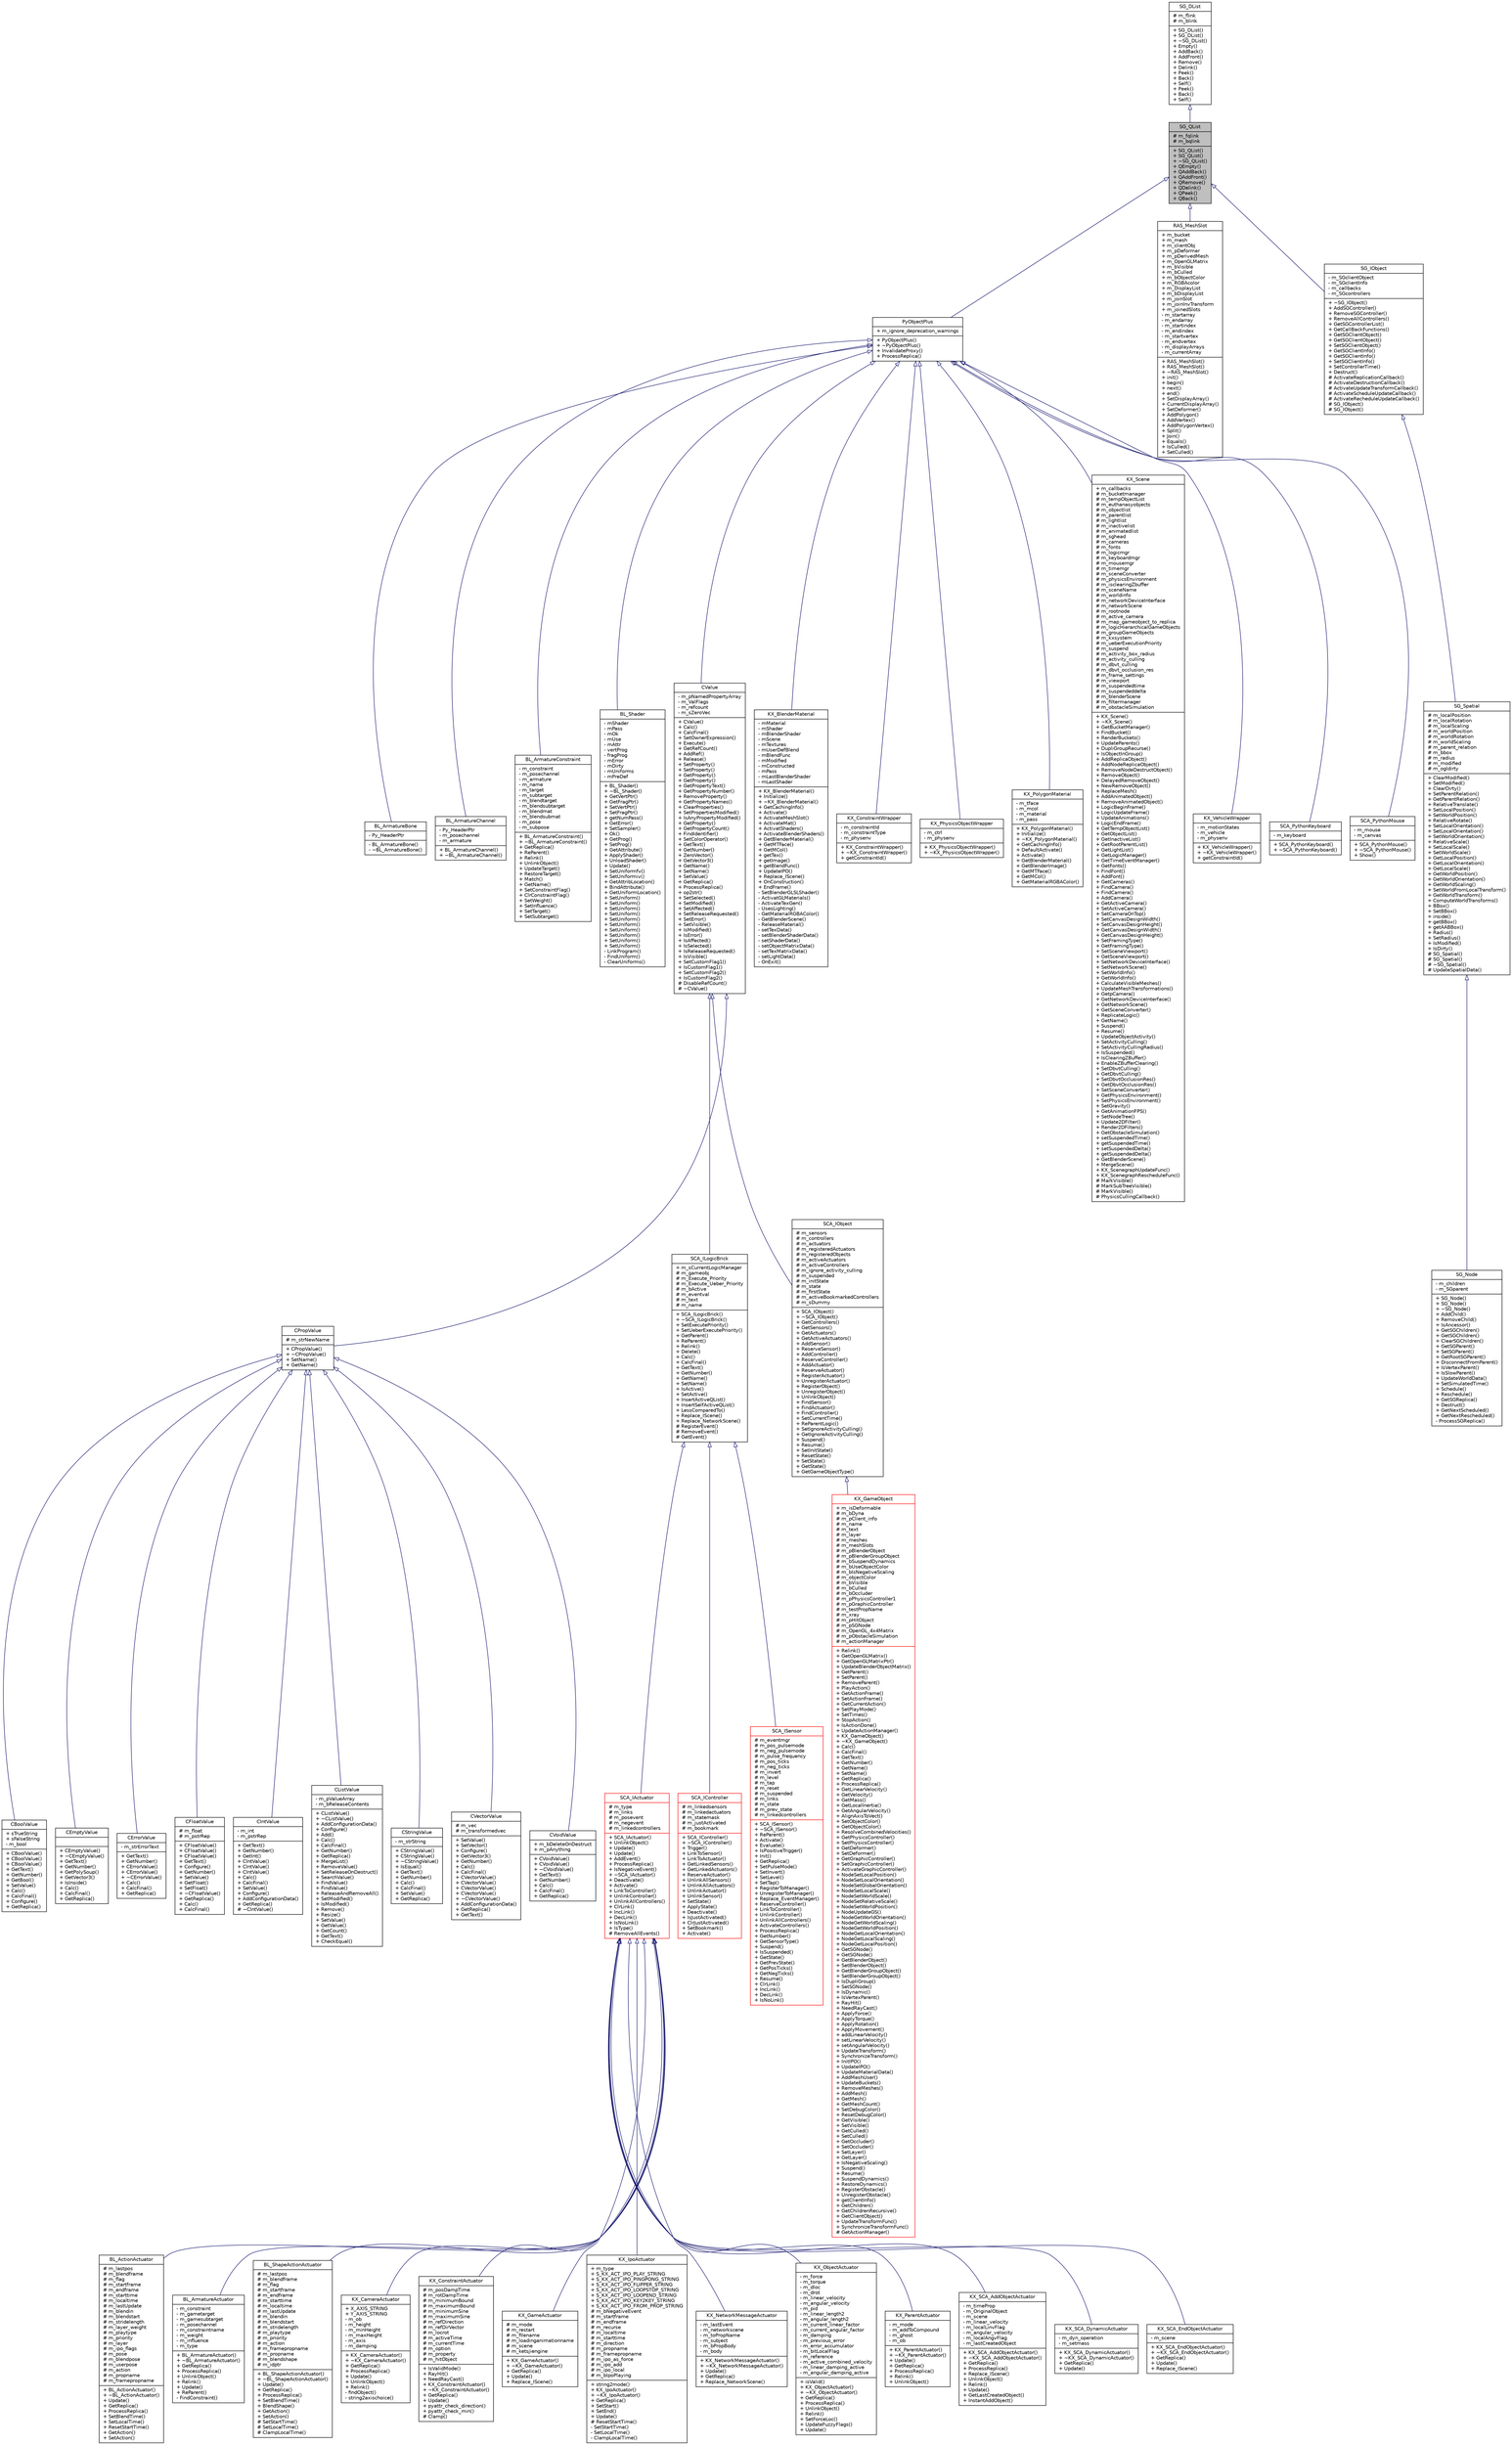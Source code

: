 digraph G
{
  edge [fontname="Helvetica",fontsize="10",labelfontname="Helvetica",labelfontsize="10"];
  node [fontname="Helvetica",fontsize="10",shape=record];
  Node1 [label="{SG_QList\n|# m_fqlink\l# m_bqlink\l|+ SG_QList()\l+ SG_QList()\l+ ~SG_QList()\l+ QEmpty()\l+ QAddBack()\l+ QAddFront()\l+ QRemove()\l+ QDelink()\l+ QPeek()\l+ QBack()\l}",height=0.2,width=0.4,color="black", fillcolor="grey75", style="filled" fontcolor="black"];
  Node2 -> Node1 [dir=back,color="midnightblue",fontsize="10",style="solid",arrowtail="empty",fontname="Helvetica"];
  Node2 [label="{SG_DList\n|# m_flink\l# m_blink\l|+ SG_DList()\l+ SG_DList()\l+ ~SG_DList()\l+ Empty()\l+ AddBack()\l+ AddFront()\l+ Remove()\l+ Delink()\l+ Peek()\l+ Back()\l+ Self()\l+ Peek()\l+ Back()\l+ Self()\l}",height=0.2,width=0.4,color="black", fillcolor="white", style="filled",URL="$db/d57/classSG__DList.html"];
  Node1 -> Node3 [dir=back,color="midnightblue",fontsize="10",style="solid",arrowtail="empty",fontname="Helvetica"];
  Node3 [label="{PyObjectPlus\n|+ m_ignore_deprecation_warnings\l|+ PyObjectPlus()\l+ ~PyObjectPlus()\l+ InvalidateProxy()\l+ ProcessReplica()\l}",height=0.2,width=0.4,color="black", fillcolor="white", style="filled",URL="$d0/dbc/classPyObjectPlus.html"];
  Node3 -> Node4 [dir=back,color="midnightblue",fontsize="10",style="solid",arrowtail="empty",fontname="Helvetica"];
  Node4 [label="{BL_ArmatureBone\n|- Py_HeaderPtr\l|- BL_ArmatureBone()\l- ~BL_ArmatureBone()\l}",height=0.2,width=0.4,color="black", fillcolor="white", style="filled",URL="$de/dd9/classBL__ArmatureBone.html"];
  Node3 -> Node5 [dir=back,color="midnightblue",fontsize="10",style="solid",arrowtail="empty",fontname="Helvetica"];
  Node5 [label="{BL_ArmatureChannel\n|- Py_HeaderPtr\l- m_posechannel\l- m_armature\l|+ BL_ArmatureChannel()\l+ ~BL_ArmatureChannel()\l}",height=0.2,width=0.4,color="black", fillcolor="white", style="filled",URL="$db/d10/classBL__ArmatureChannel.html"];
  Node3 -> Node6 [dir=back,color="midnightblue",fontsize="10",style="solid",arrowtail="empty",fontname="Helvetica"];
  Node6 [label="{BL_ArmatureConstraint\n|- m_constraint\l- m_posechannel\l- m_armature\l- m_name\l- m_target\l- m_subtarget\l- m_blendtarget\l- m_blendsubtarget\l- m_blendmat\l- m_blendsubmat\l- m_pose\l- m_subpose\l|+ BL_ArmatureConstraint()\l+ ~BL_ArmatureConstraint()\l+ GetReplica()\l+ ReParent()\l+ Relink()\l+ UnlinkObject()\l+ UpdateTarget()\l+ RestoreTarget()\l+ Match()\l+ GetName()\l+ SetConstraintFlag()\l+ ClrConstraintFlag()\l+ SetWeight()\l+ SetInfluence()\l+ SetTarget()\l+ SetSubtarget()\l}",height=0.2,width=0.4,color="black", fillcolor="white", style="filled",URL="$db/da8/classBL__ArmatureConstraint.html"];
  Node3 -> Node7 [dir=back,color="midnightblue",fontsize="10",style="solid",arrowtail="empty",fontname="Helvetica"];
  Node7 [label="{BL_Shader\n|- mShader\l- mPass\l- mOk\l- mUse\l- mAttr\l- vertProg\l- fragProg\l- mError\l- mDirty\l- mUniforms\l- mPreDef\l|+ BL_Shader()\l+ ~BL_Shader()\l+ GetVertPtr()\l+ GetFragPtr()\l+ SetVertPtr()\l+ SetFragPtr()\l+ getNumPass()\l+ GetError()\l+ SetSampler()\l+ Ok()\l+ GetProg()\l+ SetProg()\l+ GetAttribute()\l+ ApplyShader()\l+ UnloadShader()\l+ Update()\l+ SetUniformfv()\l+ SetUniformiv()\l+ GetAttribLocation()\l+ BindAttribute()\l+ GetUniformLocation()\l+ SetUniform()\l+ SetUniform()\l+ SetUniform()\l+ SetUniform()\l+ SetUniform()\l+ SetUniform()\l+ SetUniform()\l+ SetUniform()\l+ SetUniform()\l+ SetUniform()\l- LinkProgram()\l- FindUniform()\l- ClearUniforms()\l}",height=0.2,width=0.4,color="black", fillcolor="white", style="filled",URL="$dd/da0/classBL__Shader.html"];
  Node3 -> Node8 [dir=back,color="midnightblue",fontsize="10",style="solid",arrowtail="empty",fontname="Helvetica"];
  Node8 [label="{CValue\n|- m_pNamedPropertyArray\l- m_ValFlags\l- m_refcount\l- m_sZeroVec\l|+ CValue()\l+ Calc()\l+ CalcFinal()\l+ SetOwnerExpression()\l+ Execute()\l+ GetRefCount()\l+ AddRef()\l+ Release()\l+ SetProperty()\l+ SetProperty()\l+ GetProperty()\l+ GetProperty()\l+ GetPropertyText()\l+ GetPropertyNumber()\l+ RemoveProperty()\l+ GetPropertyNames()\l+ ClearProperties()\l+ SetPropertiesModified()\l+ IsAnyPropertyModified()\l+ GetProperty()\l+ GetPropertyCount()\l+ FindIdentifier()\l+ SetColorOperator()\l+ GetText()\l+ GetNumber()\l+ ZeroVector()\l+ GetVector3()\l+ GetName()\l+ SetName()\l+ SetValue()\l+ GetReplica()\l+ ProcessReplica()\l+ op2str()\l+ SetSelected()\l+ SetModified()\l+ SetAffected()\l+ SetReleaseRequested()\l+ SetError()\l+ SetVisible()\l+ IsModified()\l+ IsError()\l+ IsAffected()\l+ IsSelected()\l+ IsReleaseRequested()\l+ IsVisible()\l+ SetCustomFlag1()\l+ IsCustomFlag1()\l+ SetCustomFlag2()\l+ IsCustomFlag2()\l# DisableRefCount()\l# ~CValue()\l}",height=0.2,width=0.4,color="black", fillcolor="white", style="filled",URL="$d7/d9c/classCValue.html"];
  Node8 -> Node9 [dir=back,color="midnightblue",fontsize="10",style="solid",arrowtail="empty",fontname="Helvetica"];
  Node9 [label="{CPropValue\n|# m_strNewName\l|+ CPropValue()\l+ ~CPropValue()\l+ SetName()\l+ GetName()\l}",height=0.2,width=0.4,color="black", fillcolor="white", style="filled",URL="$d6/dd4/classCPropValue.html"];
  Node9 -> Node10 [dir=back,color="midnightblue",fontsize="10",style="solid",arrowtail="empty",fontname="Helvetica"];
  Node10 [label="{CBoolValue\n|+ sTrueString\l+ sFalseString\l- m_bool\l|+ CBoolValue()\l+ CBoolValue()\l+ CBoolValue()\l+ GetText()\l+ GetNumber()\l+ GetBool()\l+ SetValue()\l+ Calc()\l+ CalcFinal()\l+ Configure()\l+ GetReplica()\l}",height=0.2,width=0.4,color="black", fillcolor="white", style="filled",URL="$d3/de8/classCBoolValue.html"];
  Node9 -> Node11 [dir=back,color="midnightblue",fontsize="10",style="solid",arrowtail="empty",fontname="Helvetica"];
  Node11 [label="{CEmptyValue\n||+ CEmptyValue()\l+ ~CEmptyValue()\l+ GetText()\l+ GetNumber()\l+ GetPolySoup()\l+ GetVector3()\l+ IsInside()\l+ Calc()\l+ CalcFinal()\l+ GetReplica()\l}",height=0.2,width=0.4,color="black", fillcolor="white", style="filled",URL="$d0/d1a/classCEmptyValue.html"];
  Node9 -> Node12 [dir=back,color="midnightblue",fontsize="10",style="solid",arrowtail="empty",fontname="Helvetica"];
  Node12 [label="{CErrorValue\n|- m_strErrorText\l|+ GetText()\l+ GetNumber()\l+ CErrorValue()\l+ CErrorValue()\l+ ~CErrorValue()\l+ Calc()\l+ CalcFinal()\l+ GetReplica()\l}",height=0.2,width=0.4,color="black", fillcolor="white", style="filled",URL="$db/d14/classCErrorValue.html"];
  Node9 -> Node13 [dir=back,color="midnightblue",fontsize="10",style="solid",arrowtail="empty",fontname="Helvetica"];
  Node13 [label="{CFloatValue\n|# m_float\l# m_pstrRep\l|+ CFloatValue()\l+ CFloatValue()\l+ CFloatValue()\l+ GetText()\l+ Configure()\l+ GetNumber()\l+ SetValue()\l+ GetFloat()\l+ SetFloat()\l+ ~CFloatValue()\l+ GetReplica()\l+ Calc()\l+ CalcFinal()\l}",height=0.2,width=0.4,color="black", fillcolor="white", style="filled",URL="$d0/d4c/classCFloatValue.html"];
  Node9 -> Node14 [dir=back,color="midnightblue",fontsize="10",style="solid",arrowtail="empty",fontname="Helvetica"];
  Node14 [label="{CIntValue\n|- m_int\l- m_pstrRep\l|+ GetText()\l+ GetNumber()\l+ GetInt()\l+ CIntValue()\l+ CIntValue()\l+ CIntValue()\l+ Calc()\l+ CalcFinal()\l+ SetValue()\l+ Configure()\l+ AddConfigurationData()\l+ GetReplica()\l# ~CIntValue()\l}",height=0.2,width=0.4,color="black", fillcolor="white", style="filled",URL="$de/d1e/classCIntValue.html"];
  Node9 -> Node15 [dir=back,color="midnightblue",fontsize="10",style="solid",arrowtail="empty",fontname="Helvetica"];
  Node15 [label="{CListValue\n|- m_pValueArray\l- m_bReleaseContents\l|+ CListValue()\l+ ~CListValue()\l+ AddConfigurationData()\l+ Configure()\l+ Add()\l+ Calc()\l+ CalcFinal()\l+ GetNumber()\l+ GetReplica()\l+ MergeList()\l+ RemoveValue()\l+ SetReleaseOnDestruct()\l+ SearchValue()\l+ FindValue()\l+ FindValue()\l+ ReleaseAndRemoveAll()\l+ SetModified()\l+ IsModified()\l+ Remove()\l+ Resize()\l+ SetValue()\l+ GetValue()\l+ GetCount()\l+ GetText()\l+ CheckEqual()\l}",height=0.2,width=0.4,color="black", fillcolor="white", style="filled",URL="$d6/de7/classCListValue.html"];
  Node9 -> Node16 [dir=back,color="midnightblue",fontsize="10",style="solid",arrowtail="empty",fontname="Helvetica"];
  Node16 [label="{CStringValue\n|- m_strString\l|+ CStringValue()\l+ CStringValue()\l+ ~CStringValue()\l+ IsEqual()\l+ GetText()\l+ GetNumber()\l+ Calc()\l+ CalcFinal()\l+ SetValue()\l+ GetReplica()\l}",height=0.2,width=0.4,color="black", fillcolor="white", style="filled",URL="$d3/dc0/classCStringValue.html"];
  Node9 -> Node17 [dir=back,color="midnightblue",fontsize="10",style="solid",arrowtail="empty",fontname="Helvetica"];
  Node17 [label="{CVectorValue\n|# m_vec\l# m_transformedvec\l|+ SetValue()\l+ SetVector()\l+ Configure()\l+ GetVector3()\l+ GetNumber()\l+ Calc()\l+ CalcFinal()\l+ CVectorValue()\l+ CVectorValue()\l+ CVectorValue()\l+ CVectorValue()\l+ ~CVectorValue()\l+ AddConfigurationData()\l+ GetReplica()\l+ GetText()\l}",height=0.2,width=0.4,color="black", fillcolor="white", style="filled",URL="$d1/d33/classCVectorValue.html"];
  Node9 -> Node18 [dir=back,color="midnightblue",fontsize="10",style="solid",arrowtail="empty",fontname="Helvetica"];
  Node18 [label="{CVoidValue\n|+ m_bDeleteOnDestruct\l+ m_pAnything\l|+ CVoidValue()\l+ CVoidValue()\l+ ~CVoidValue()\l+ GetText()\l+ GetNumber()\l+ Calc()\l+ CalcFinal()\l+ GetReplica()\l}",height=0.2,width=0.4,color="black", fillcolor="white", style="filled",URL="$dc/df7/classCVoidValue.html"];
  Node8 -> Node19 [dir=back,color="midnightblue",fontsize="10",style="solid",arrowtail="empty",fontname="Helvetica"];
  Node19 [label="{SCA_ILogicBrick\n|+ m_sCurrentLogicManager\l# m_gameobj\l# m_Execute_Priority\l# m_Execute_Ueber_Priority\l# m_bActive\l# m_eventval\l# m_text\l# m_name\l|+ SCA_ILogicBrick()\l+ ~SCA_ILogicBrick()\l+ SetExecutePriority()\l+ SetUeberExecutePriority()\l+ GetParent()\l+ ReParent()\l+ Relink()\l+ Delete()\l+ Calc()\l+ CalcFinal()\l+ GetText()\l+ GetNumber()\l+ GetName()\l+ SetName()\l+ IsActive()\l+ SetActive()\l+ InsertActiveQList()\l+ InsertSelfActiveQList()\l+ LessComparedTo()\l+ Replace_IScene()\l+ Replace_NetworkScene()\l# RegisterEvent()\l# RemoveEvent()\l# GetEvent()\l}",height=0.2,width=0.4,color="black", fillcolor="white", style="filled",URL="$d6/d9f/classSCA__ILogicBrick.html"];
  Node19 -> Node20 [dir=back,color="midnightblue",fontsize="10",style="solid",arrowtail="empty",fontname="Helvetica"];
  Node20 [label="{SCA_IActuator\n|# m_type\l# m_links\l# m_posevent\l# m_negevent\l# m_linkedcontrollers\l|+ SCA_IActuator()\l+ UnlinkObject()\l+ Update()\l+ Update()\l+ AddEvent()\l+ ProcessReplica()\l+ IsNegativeEvent()\l+ ~SCA_IActuator()\l+ Deactivate()\l+ Activate()\l+ LinkToController()\l+ UnlinkController()\l+ UnlinkAllControllers()\l+ ClrLink()\l+ IncLink()\l+ DecLink()\l+ IsNoLink()\l+ IsType()\l# RemoveAllEvents()\l}",height=0.2,width=0.4,color="red", fillcolor="white", style="filled",URL="$d5/d8b/classSCA__IActuator.html"];
  Node20 -> Node21 [dir=back,color="midnightblue",fontsize="10",style="solid",arrowtail="empty",fontname="Helvetica"];
  Node21 [label="{BL_ActionActuator\n|# m_lastpos\l# m_blendframe\l# m_flag\l# m_startframe\l# m_endframe\l# m_starttime\l# m_localtime\l# m_lastUpdate\l# m_blendin\l# m_blendstart\l# m_stridelength\l# m_layer_weight\l# m_playtype\l# m_priority\l# m_layer\l# m_ipo_flags\l# m_pose\l# m_blendpose\l# m_userpose\l# m_action\l# m_propname\l# m_framepropname\l|+ BL_ActionActuator()\l+ ~BL_ActionActuator()\l+ Update()\l+ GetReplica()\l+ ProcessReplica()\l+ SetBlendTime()\l+ SetLocalTime()\l+ ResetStartTime()\l+ GetAction()\l+ SetAction()\l}",height=0.2,width=0.4,color="black", fillcolor="white", style="filled",URL="$d7/d1a/classBL__ActionActuator.html"];
  Node20 -> Node22 [dir=back,color="midnightblue",fontsize="10",style="solid",arrowtail="empty",fontname="Helvetica"];
  Node22 [label="{BL_ArmatureActuator\n|- m_constraint\l- m_gametarget\l- m_gamesubtarget\l- m_posechannel\l- m_constraintname\l- m_weight\l- m_influence\l- m_type\l|+ BL_ArmatureActuator()\l+ ~BL_ArmatureActuator()\l+ GetReplica()\l+ ProcessReplica()\l+ UnlinkObject()\l+ Relink()\l+ Update()\l+ ReParent()\l- FindConstraint()\l}",height=0.2,width=0.4,color="black", fillcolor="white", style="filled",URL="$db/d4b/classBL__ArmatureActuator.html"];
  Node20 -> Node23 [dir=back,color="midnightblue",fontsize="10",style="solid",arrowtail="empty",fontname="Helvetica"];
  Node23 [label="{BL_ShapeActionActuator\n|# m_lastpos\l# m_blendframe\l# m_flag\l# m_startframe\l# m_endframe\l# m_starttime\l# m_localtime\l# m_lastUpdate\l# m_blendin\l# m_blendstart\l# m_stridelength\l# m_playtype\l# m_priority\l# m_action\l# m_framepropname\l# m_propname\l# m_blendshape\l# m_idptr\l|+ BL_ShapeActionActuator()\l+ ~BL_ShapeActionActuator()\l+ Update()\l+ GetReplica()\l+ ProcessReplica()\l+ SetBlendTime()\l+ BlendShape()\l+ GetAction()\l+ SetAction()\l# SetStartTime()\l# SetLocalTime()\l# ClampLocalTime()\l}",height=0.2,width=0.4,color="black", fillcolor="white", style="filled",URL="$df/df4/classBL__ShapeActionActuator.html"];
  Node20 -> Node24 [dir=back,color="midnightblue",fontsize="10",style="solid",arrowtail="empty",fontname="Helvetica"];
  Node24 [label="{KX_CameraActuator\n|+ X_AXIS_STRING\l+ Y_AXIS_STRING\l- m_ob\l- m_height\l- m_minHeight\l- m_maxHeight\l- m_axis\l- m_damping\l|+ KX_CameraActuator()\l+ ~KX_CameraActuator()\l+ GetReplica()\l+ ProcessReplica()\l+ Update()\l+ UnlinkObject()\l+ Relink()\l- findObject()\l- string2axischoice()\l}",height=0.2,width=0.4,color="black", fillcolor="white", style="filled",URL="$dc/dab/classKX__CameraActuator.html"];
  Node20 -> Node25 [dir=back,color="midnightblue",fontsize="10",style="solid",arrowtail="empty",fontname="Helvetica"];
  Node25 [label="{KX_ConstraintActuator\n|# m_posDampTime\l# m_rotDampTime\l# m_minimumBound\l# m_maximumBound\l# m_minimumSine\l# m_maximumSine\l# m_refDirection\l# m_refDirVector\l# m_locrot\l# m_activeTime\l# m_currentTime\l# m_option\l# m_property\l# m_hitObject\l|+ IsValidMode()\l+ RayHit()\l+ NeedRayCast()\l+ KX_ConstraintActuator()\l+ ~KX_ConstraintActuator()\l+ GetReplica()\l+ Update()\l+ pyattr_check_direction()\l+ pyattr_check_min()\l# Clamp()\l}",height=0.2,width=0.4,color="black", fillcolor="white", style="filled",URL="$d8/d95/classKX__ConstraintActuator.html"];
  Node20 -> Node26 [dir=back,color="midnightblue",fontsize="10",style="solid",arrowtail="empty",fontname="Helvetica"];
  Node26 [label="{KX_GameActuator\n|# m_mode\l# m_restart\l# m_filename\l# m_loadinganimationname\l# m_scene\l# m_ketsjiengine\l|+ KX_GameActuator()\l+ ~KX_GameActuator()\l+ GetReplica()\l+ Update()\l+ Replace_IScene()\l}",height=0.2,width=0.4,color="black", fillcolor="white", style="filled",URL="$d0/d3b/classKX__GameActuator.html"];
  Node20 -> Node27 [dir=back,color="midnightblue",fontsize="10",style="solid",arrowtail="empty",fontname="Helvetica"];
  Node27 [label="{KX_IpoActuator\n|+ m_type\l+ S_KX_ACT_IPO_PLAY_STRING\l+ S_KX_ACT_IPO_PINGPONG_STRING\l+ S_KX_ACT_IPO_FLIPPER_STRING\l+ S_KX_ACT_IPO_LOOPSTOP_STRING\l+ S_KX_ACT_IPO_LOOPEND_STRING\l+ S_KX_ACT_IPO_KEY2KEY_STRING\l+ S_KX_ACT_IPO_FROM_PROP_STRING\l# m_bNegativeEvent\l# m_startframe\l# m_endframe\l# m_recurse\l# m_localtime\l# m_starttime\l# m_direction\l# m_propname\l# m_framepropname\l# m_ipo_as_force\l# m_ipo_add\l# m_ipo_local\l# m_bIpoPlaying\l|+ string2mode()\l+ KX_IpoActuator()\l+ ~KX_IpoActuator()\l+ GetReplica()\l+ SetStart()\l+ SetEnd()\l+ Update()\l# ResetStartTime()\l- SetStartTime()\l- SetLocalTime()\l- ClampLocalTime()\l}",height=0.2,width=0.4,color="black", fillcolor="white", style="filled",URL="$d6/d6a/classKX__IpoActuator.html"];
  Node20 -> Node28 [dir=back,color="midnightblue",fontsize="10",style="solid",arrowtail="empty",fontname="Helvetica"];
  Node28 [label="{KX_NetworkMessageActuator\n|- m_lastEvent\l- m_networkscene\l- m_toPropName\l- m_subject\l- m_bPropBody\l- m_body\l|+ KX_NetworkMessageActuator()\l+ ~KX_NetworkMessageActuator()\l+ Update()\l+ GetReplica()\l+ Replace_NetworkScene()\l}",height=0.2,width=0.4,color="black", fillcolor="white", style="filled",URL="$db/de4/classKX__NetworkMessageActuator.html"];
  Node20 -> Node29 [dir=back,color="midnightblue",fontsize="10",style="solid",arrowtail="empty",fontname="Helvetica"];
  Node29 [label="{KX_ObjectActuator\n|- m_force\l- m_torque\l- m_dloc\l- m_drot\l- m_linear_velocity\l- m_angular_velocity\l- m_pid\l- m_linear_length2\l- m_angular_length2\l- m_current_linear_factor\l- m_current_angular_factor\l- m_damping\l- m_previous_error\l- m_error_accumulator\l- m_bitLocalFlag\l- m_reference\l- m_active_combined_velocity\l- m_linear_damping_active\l- m_angular_damping_active\l|+ isValid()\l+ KX_ObjectActuator()\l+ ~KX_ObjectActuator()\l+ GetReplica()\l+ ProcessReplica()\l+ UnlinkObject()\l+ Relink()\l+ SetForceLoc()\l+ UpdateFuzzyFlags()\l+ Update()\l}",height=0.2,width=0.4,color="black", fillcolor="white", style="filled",URL="$da/d5d/classKX__ObjectActuator.html"];
  Node20 -> Node30 [dir=back,color="midnightblue",fontsize="10",style="solid",arrowtail="empty",fontname="Helvetica"];
  Node30 [label="{KX_ParentActuator\n|- m_mode\l- m_addToCompound\l- m_ghost\l- m_ob\l|+ KX_ParentActuator()\l+ ~KX_ParentActuator()\l+ Update()\l+ GetReplica()\l+ ProcessReplica()\l+ Relink()\l+ UnlinkObject()\l}",height=0.2,width=0.4,color="black", fillcolor="white", style="filled",URL="$d3/d21/classKX__ParentActuator.html"];
  Node20 -> Node31 [dir=back,color="midnightblue",fontsize="10",style="solid",arrowtail="empty",fontname="Helvetica"];
  Node31 [label="{KX_SCA_AddObjectActuator\n|- m_timeProp\l- m_OriginalObject\l- m_scene\l- m_linear_velocity\l- m_localLinvFlag\l- m_angular_velocity\l- m_localAngvFlag\l- m_lastCreatedObject\l|+ KX_SCA_AddObjectActuator()\l+ ~KX_SCA_AddObjectActuator()\l+ GetReplica()\l+ ProcessReplica()\l+ Replace_IScene()\l+ UnlinkObject()\l+ Relink()\l+ Update()\l+ GetLastCreatedObject()\l+ InstantAddObject()\l}",height=0.2,width=0.4,color="black", fillcolor="white", style="filled",URL="$d9/dcd/classKX__SCA__AddObjectActuator.html"];
  Node20 -> Node32 [dir=back,color="midnightblue",fontsize="10",style="solid",arrowtail="empty",fontname="Helvetica"];
  Node32 [label="{KX_SCA_DynamicActuator\n|- m_dyn_operation\l- m_setmass\l|+ KX_SCA_DynamicActuator()\l+ ~KX_SCA_DynamicActuator()\l+ GetReplica()\l+ Update()\l}",height=0.2,width=0.4,color="black", fillcolor="white", style="filled",URL="$d9/d49/classKX__SCA__DynamicActuator.html"];
  Node20 -> Node33 [dir=back,color="midnightblue",fontsize="10",style="solid",arrowtail="empty",fontname="Helvetica"];
  Node33 [label="{KX_SCA_EndObjectActuator\n|- m_scene\l|+ KX_SCA_EndObjectActuator()\l+ ~KX_SCA_EndObjectActuator()\l+ GetReplica()\l+ Update()\l+ Replace_IScene()\l}",height=0.2,width=0.4,color="black", fillcolor="white", style="filled",URL="$d8/db3/classKX__SCA__EndObjectActuator.html"];
  Node19 -> Node34 [dir=back,color="midnightblue",fontsize="10",style="solid",arrowtail="empty",fontname="Helvetica"];
  Node34 [label="{SCA_IController\n|# m_linkedsensors\l# m_linkedactuators\l# m_statemask\l# m_justActivated\l# m_bookmark\l|+ SCA_IController()\l+ ~SCA_IController()\l+ Trigger()\l+ LinkToSensor()\l+ LinkToActuator()\l+ GetLinkedSensors()\l+ GetLinkedActuators()\l+ ReserveActuator()\l+ UnlinkAllSensors()\l+ UnlinkAllActuators()\l+ UnlinkActuator()\l+ UnlinkSensor()\l+ SetState()\l+ ApplyState()\l+ Deactivate()\l+ IsJustActivated()\l+ ClrJustActivated()\l+ SetBookmark()\l+ Activate()\l}",height=0.2,width=0.4,color="red", fillcolor="white", style="filled",URL="$d9/d74/classSCA__IController.html"];
  Node19 -> Node35 [dir=back,color="midnightblue",fontsize="10",style="solid",arrowtail="empty",fontname="Helvetica"];
  Node35 [label="{SCA_ISensor\n|# m_eventmgr\l# m_pos_pulsemode\l# m_neg_pulsemode\l# m_pulse_frequency\l# m_pos_ticks\l# m_neg_ticks\l# m_invert\l# m_level\l# m_tap\l# m_reset\l# m_suspended\l# m_links\l# m_state\l# m_prev_state\l# m_linkedcontrollers\l|+ SCA_ISensor()\l+ ~SCA_ISensor()\l+ ReParent()\l+ Activate()\l+ Evaluate()\l+ IsPositiveTrigger()\l+ Init()\l+ GetReplica()\l+ SetPulseMode()\l+ SetInvert()\l+ SetLevel()\l+ SetTap()\l+ RegisterToManager()\l+ UnregisterToManager()\l+ Replace_EventManager()\l+ ReserveController()\l+ LinkToController()\l+ UnlinkController()\l+ UnlinkAllControllers()\l+ ActivateControllers()\l+ ProcessReplica()\l+ GetNumber()\l+ GetSensorType()\l+ Suspend()\l+ IsSuspended()\l+ GetState()\l+ GetPrevState()\l+ GetPosTicks()\l+ GetNegTicks()\l+ Resume()\l+ ClrLink()\l+ IncLink()\l+ DecLink()\l+ IsNoLink()\l}",height=0.2,width=0.4,color="red", fillcolor="white", style="filled",URL="$dc/d76/classSCA__ISensor.html"];
  Node8 -> Node36 [dir=back,color="midnightblue",fontsize="10",style="solid",arrowtail="empty",fontname="Helvetica"];
  Node36 [label="{SCA_IObject\n|# m_sensors\l# m_controllers\l# m_actuators\l# m_registeredActuators\l# m_registeredObjects\l# m_activeActuators\l# m_activeControllers\l# m_ignore_activity_culling\l# m_suspended\l# m_initState\l# m_state\l# m_firstState\l# m_activeBookmarkedControllers\l# m_sDummy\l|+ SCA_IObject()\l+ ~SCA_IObject()\l+ GetControllers()\l+ GetSensors()\l+ GetActuators()\l+ GetActiveActuators()\l+ AddSensor()\l+ ReserveSensor()\l+ AddController()\l+ ReserveController()\l+ AddActuator()\l+ ReserveActuator()\l+ RegisterActuator()\l+ UnregisterActuator()\l+ RegisterObject()\l+ UnregisterObject()\l+ UnlinkObject()\l+ FindSensor()\l+ FindActuator()\l+ FindController()\l+ SetCurrentTime()\l+ ReParentLogic()\l+ SetIgnoreActivityCulling()\l+ GetIgnoreActivityCulling()\l+ Suspend()\l+ Resume()\l+ SetInitState()\l+ ResetState()\l+ SetState()\l+ GetState()\l+ GetGameObjectType()\l}",height=0.2,width=0.4,color="black", fillcolor="white", style="filled",URL="$da/d68/classSCA__IObject.html"];
  Node36 -> Node37 [dir=back,color="midnightblue",fontsize="10",style="solid",arrowtail="empty",fontname="Helvetica"];
  Node37 [label="{KX_GameObject\n|+ m_isDeformable\l# m_bDyna\l# m_pClient_info\l# m_name\l# m_text\l# m_layer\l# m_meshes\l# m_meshSlots\l# m_pBlenderObject\l# m_pBlenderGroupObject\l# m_bSuspendDynamics\l# m_bUseObjectColor\l# m_bIsNegativeScaling\l# m_objectColor\l# m_bVisible\l# m_bCulled\l# m_bOccluder\l# m_pPhysicsController1\l# m_pGraphicController\l# m_testPropName\l# m_xray\l# m_pHitObject\l# m_pSGNode\l# m_OpenGL_4x4Matrix\l# m_pObstacleSimulation\l# m_actionManager\l|+ Relink()\l+ GetOpenGLMatrix()\l+ GetOpenGLMatrixPtr()\l+ UpdateBlenderObjectMatrix()\l+ GetParent()\l+ SetParent()\l+ RemoveParent()\l+ PlayAction()\l+ GetActionFrame()\l+ SetActionFrame()\l+ GetCurrentAction()\l+ SetPlayMode()\l+ SetTimes()\l+ StopAction()\l+ IsActionDone()\l+ UpdateActionManager()\l+ KX_GameObject()\l+ ~KX_GameObject()\l+ Calc()\l+ CalcFinal()\l+ GetText()\l+ GetNumber()\l+ GetName()\l+ SetName()\l+ GetReplica()\l+ ProcessReplica()\l+ GetLinearVelocity()\l+ GetVelocity()\l+ GetMass()\l+ GetLocalInertia()\l+ GetAngularVelocity()\l+ AlignAxisToVect()\l+ SetObjectColor()\l+ GetObjectColor()\l+ ResolveCombinedVelocities()\l+ GetPhysicsController()\l+ SetPhysicsController()\l+ GetDeformer()\l+ SetDeformer()\l+ GetGraphicController()\l+ SetGraphicController()\l+ ActivateGraphicController()\l+ NodeSetLocalPosition()\l+ NodeSetLocalOrientation()\l+ NodeSetGlobalOrientation()\l+ NodeSetLocalScale()\l+ NodeSetWorldScale()\l+ NodeSetRelativeScale()\l+ NodeSetWorldPosition()\l+ NodeUpdateGS()\l+ NodeGetWorldOrientation()\l+ NodeGetWorldScaling()\l+ NodeGetWorldPosition()\l+ NodeGetLocalOrientation()\l+ NodeGetLocalScaling()\l+ NodeGetLocalPosition()\l+ GetSGNode()\l+ GetSGNode()\l+ GetBlenderObject()\l+ SetBlenderObject()\l+ GetBlenderGroupObject()\l+ SetBlenderGroupObject()\l+ IsDupliGroup()\l+ SetSGNode()\l+ IsDynamic()\l+ IsVertexParent()\l+ RayHit()\l+ NeedRayCast()\l+ ApplyForce()\l+ ApplyTorque()\l+ ApplyRotation()\l+ ApplyMovement()\l+ addLinearVelocity()\l+ setLinearVelocity()\l+ setAngularVelocity()\l+ UpdateTransform()\l+ SynchronizeTransform()\l+ InitIPO()\l+ UpdateIPO()\l+ UpdateMaterialData()\l+ AddMeshUser()\l+ UpdateBuckets()\l+ RemoveMeshes()\l+ AddMesh()\l+ GetMesh()\l+ GetMeshCount()\l+ SetDebugColor()\l+ ResetDebugColor()\l+ GetVisible()\l+ SetVisible()\l+ GetCulled()\l+ SetCulled()\l+ GetOccluder()\l+ SetOccluder()\l+ SetLayer()\l+ GetLayer()\l+ IsNegativeScaling()\l+ Suspend()\l+ Resume()\l+ SuspendDynamics()\l+ RestoreDynamics()\l+ RegisterObstacle()\l+ UnregisterObstacle()\l+ getClientInfo()\l+ GetChildren()\l+ GetChildrenRecursive()\l+ GetClientObject()\l+ UpdateTransformFunc()\l+ SynchronizeTransformFunc()\l# GetActionManager()\l}",height=0.2,width=0.4,color="red", fillcolor="white", style="filled",URL="$d1/d73/classKX__GameObject.html"];
  Node3 -> Node38 [dir=back,color="midnightblue",fontsize="10",style="solid",arrowtail="empty",fontname="Helvetica"];
  Node38 [label="{KX_BlenderMaterial\n|- mMaterial\l- mShader\l- mBlenderShader\l- mScene\l- mTextures\l- mUserDefBlend\l- mBlendFunc\l- mModified\l- mConstructed\l- mPass\l- mLastBlenderShader\l- mLastShader\l|+ KX_BlenderMaterial()\l+ Initialize()\l+ ~KX_BlenderMaterial()\l+ GetCachingInfo()\l+ Activate()\l+ ActivateMeshSlot()\l+ ActivateMat()\l+ ActivatShaders()\l+ ActivateBlenderShaders()\l+ GetBlenderMaterial()\l+ GetMTFace()\l+ GetMCol()\l+ getTex()\l+ getImage()\l+ getBlendFunc()\l+ UpdateIPO()\l+ Replace_IScene()\l+ OnConstruction()\l+ EndFrame()\l- SetBlenderGLSLShader()\l- ActivatGLMaterials()\l- ActivateTexGen()\l- UsesLighting()\l- GetMaterialRGBAColor()\l- GetBlenderScene()\l- ReleaseMaterial()\l- setTexData()\l- setBlenderShaderData()\l- setShaderData()\l- setObjectMatrixData()\l- setTexMatrixData()\l- setLightData()\l- OnExit()\l}",height=0.2,width=0.4,color="black", fillcolor="white", style="filled",URL="$d2/d90/classKX__BlenderMaterial.html"];
  Node3 -> Node39 [dir=back,color="midnightblue",fontsize="10",style="solid",arrowtail="empty",fontname="Helvetica"];
  Node39 [label="{KX_ConstraintWrapper\n|- m_constraintId\l- m_constraintType\l- m_physenv\l|+ KX_ConstraintWrapper()\l+ ~KX_ConstraintWrapper()\l+ getConstraintId()\l}",height=0.2,width=0.4,color="black", fillcolor="white", style="filled",URL="$dc/d74/classKX__ConstraintWrapper.html"];
  Node3 -> Node40 [dir=back,color="midnightblue",fontsize="10",style="solid",arrowtail="empty",fontname="Helvetica"];
  Node40 [label="{KX_PhysicsObjectWrapper\n|- m_ctrl\l- m_physenv\l|+ KX_PhysicsObjectWrapper()\l+ ~KX_PhysicsObjectWrapper()\l}",height=0.2,width=0.4,color="black", fillcolor="white", style="filled",URL="$d2/da6/classKX__PhysicsObjectWrapper.html"];
  Node3 -> Node41 [dir=back,color="midnightblue",fontsize="10",style="solid",arrowtail="empty",fontname="Helvetica"];
  Node41 [label="{KX_PolygonMaterial\n|- m_tface\l- m_mcol\l- m_material\l- m_pass\l|+ KX_PolygonMaterial()\l+ Initialize()\l+ ~KX_PolygonMaterial()\l+ GetCachingInfo()\l+ DefaultActivate()\l+ Activate()\l+ GetBlenderMaterial()\l+ GetBlenderImage()\l+ GetMTFace()\l+ GetMCol()\l+ GetMaterialRGBAColor()\l}",height=0.2,width=0.4,color="black", fillcolor="white", style="filled",URL="$d9/d1f/classKX__PolygonMaterial.html"];
  Node3 -> Node42 [dir=back,color="midnightblue",fontsize="10",style="solid",arrowtail="empty",fontname="Helvetica"];
  Node42 [label="{KX_Scene\n|+ m_callbacks\l# m_bucketmanager\l# m_tempObjectList\l# m_euthanasyobjects\l# m_objectlist\l# m_parentlist\l# m_lightlist\l# m_inactivelist\l# m_animatedlist\l# m_sghead\l# m_cameras\l# m_fonts\l# m_logicmgr\l# m_keyboardmgr\l# m_mousemgr\l# m_timemgr\l# m_sceneConverter\l# m_physicsEnvironment\l# m_isclearingZbuffer\l# m_sceneName\l# m_worldinfo\l# m_networkDeviceInterface\l# m_networkScene\l# m_rootnode\l# m_active_camera\l# m_map_gameobject_to_replica\l# m_logicHierarchicalGameObjects\l# m_groupGameObjects\l# m_kxsystem\l# m_ueberExecutionPriority\l# m_suspend\l# m_activity_box_radius\l# m_activity_culling\l# m_dbvt_culling\l# m_dbvt_occlusion_res\l# m_frame_settings\l# m_viewport\l# m_suspendedtime\l# m_suspendeddelta\l# m_blenderScene\l# m_filtermanager\l# m_obstacleSimulation\l|+ KX_Scene()\l+ ~KX_Scene()\l+ GetBucketManager()\l+ FindBucket()\l+ RenderBuckets()\l+ UpdateParents()\l+ DupliGroupRecurse()\l+ IsObjectInGroup()\l+ AddReplicaObject()\l+ AddNodeReplicaObject()\l+ RemoveNodeDestructObject()\l+ RemoveObject()\l+ DelayedRemoveObject()\l+ NewRemoveObject()\l+ ReplaceMesh()\l+ AddAnimatedObject()\l+ RemoveAnimatedObject()\l+ LogicBeginFrame()\l+ LogicUpdateFrame()\l+ UpdateAnimations()\l+ LogicEndFrame()\l+ GetTempObjectList()\l+ GetObjectList()\l+ GetInactiveList()\l+ GetRootParentList()\l+ GetLightList()\l+ GetLogicManager()\l+ GetTimeEventManager()\l+ GetFonts()\l+ FindFont()\l+ AddFont()\l+ GetCameras()\l+ FindCamera()\l+ FindCamera()\l+ AddCamera()\l+ GetActiveCamera()\l+ SetActiveCamera()\l+ SetCameraOnTop()\l+ SetCanvasDesignWidth()\l+ SetCanvasDesignHeight()\l+ GetCanvasDesignWidth()\l+ GetCanvasDesignHeight()\l+ SetFramingType()\l+ GetFramingType()\l+ SetSceneViewport()\l+ GetSceneViewport()\l+ SetNetworkDeviceInterface()\l+ SetNetworkScene()\l+ SetWorldInfo()\l+ GetWorldInfo()\l+ CalculateVisibleMeshes()\l+ UpdateMeshTransformations()\l+ GetpCamera()\l+ GetNetworkDeviceInterface()\l+ GetNetworkScene()\l+ GetSceneConverter()\l+ ReplicateLogic()\l+ GetName()\l+ Suspend()\l+ Resume()\l+ UpdateObjectActivity()\l+ SetActivityCulling()\l+ SetActivityCullingRadius()\l+ IsSuspended()\l+ IsClearingZBuffer()\l+ EnableZBufferClearing()\l+ SetDbvtCulling()\l+ GetDbvtCulling()\l+ SetDbvtOcclusionRes()\l+ GetDbvtOcclusionRes()\l+ SetSceneConverter()\l+ GetPhysicsEnvironment()\l+ SetPhysicsEnvironment()\l+ SetGravity()\l+ GetAnimationFPS()\l+ SetNodeTree()\l+ Update2DFilter()\l+ Render2DFilters()\l+ GetObstacleSimulation()\l+ setSuspendedTime()\l+ getSuspendedTime()\l+ setSuspendedDelta()\l+ getSuspendedDelta()\l+ GetBlenderScene()\l+ MergeScene()\l+ KX_ScenegraphUpdateFunc()\l+ KX_ScenegraphRescheduleFunc()\l# MarkVisible()\l# MarkSubTreeVisible()\l# MarkVisible()\l# PhysicsCullingCallback()\l}",height=0.2,width=0.4,color="black", fillcolor="white", style="filled",URL="$d2/da3/classKX__Scene.html"];
  Node3 -> Node43 [dir=back,color="midnightblue",fontsize="10",style="solid",arrowtail="empty",fontname="Helvetica"];
  Node43 [label="{KX_VehicleWrapper\n|- m_motionStates\l- m_vehicle\l- m_physenv\l|+ KX_VehicleWrapper()\l+ ~KX_VehicleWrapper()\l+ getConstraintId()\l}",height=0.2,width=0.4,color="black", fillcolor="white", style="filled",URL="$da/dd1/classKX__VehicleWrapper.html",tooltip="Python interface to physics vehicles (primarily 4-wheel cars and 2wheel bikes)"];
  Node3 -> Node44 [dir=back,color="midnightblue",fontsize="10",style="solid",arrowtail="empty",fontname="Helvetica"];
  Node44 [label="{SCA_PythonKeyboard\n|- m_keyboard\l|+ SCA_PythonKeyboard()\l+ ~SCA_PythonKeyboard()\l}",height=0.2,width=0.4,color="black", fillcolor="white", style="filled",URL="$d2/d54/classSCA__PythonKeyboard.html"];
  Node3 -> Node45 [dir=back,color="midnightblue",fontsize="10",style="solid",arrowtail="empty",fontname="Helvetica"];
  Node45 [label="{SCA_PythonMouse\n|- m_mouse\l- m_canvas\l|+ SCA_PythonMouse()\l+ ~SCA_PythonMouse()\l+ Show()\l}",height=0.2,width=0.4,color="black", fillcolor="white", style="filled",URL="$dd/de5/classSCA__PythonMouse.html"];
  Node1 -> Node46 [dir=back,color="midnightblue",fontsize="10",style="solid",arrowtail="empty",fontname="Helvetica"];
  Node46 [label="{RAS_MeshSlot\n|+ m_bucket\l+ m_mesh\l+ m_clientObj\l+ m_pDeformer\l+ m_pDerivedMesh\l+ m_OpenGLMatrix\l+ m_bVisible\l+ m_bCulled\l+ m_bObjectColor\l+ m_RGBAcolor\l+ m_DisplayList\l+ m_bDisplayList\l+ m_joinSlot\l+ m_joinInvTransform\l+ m_joinedSlots\l- m_startarray\l- m_endarray\l- m_startindex\l- m_endindex\l- m_startvertex\l- m_endvertex\l- m_displayArrays\l- m_currentArray\l|+ RAS_MeshSlot()\l+ RAS_MeshSlot()\l+ ~RAS_MeshSlot()\l+ init()\l+ begin()\l+ next()\l+ end()\l+ SetDisplayArray()\l+ CurrentDisplayArray()\l+ SetDeformer()\l+ AddPolygon()\l+ AddVertex()\l+ AddPolygonVertex()\l+ Split()\l+ Join()\l+ Equals()\l+ IsCulled()\l+ SetCulled()\l}",height=0.2,width=0.4,color="black", fillcolor="white", style="filled",URL="$d2/d4a/classRAS__MeshSlot.html"];
  Node1 -> Node47 [dir=back,color="midnightblue",fontsize="10",style="solid",arrowtail="empty",fontname="Helvetica"];
  Node47 [label="{SG_IObject\n|- m_SGclientObject\l- m_SGclientInfo\l- m_callbacks\l- m_SGcontrollers\l|+ ~SG_IObject()\l+ AddSGController()\l+ RemoveSGController()\l+ RemoveAllControllers()\l+ GetSGControllerList()\l+ GetCallBackFunctions()\l+ GetSGClientObject()\l+ GetSGClientObject()\l+ SetSGClientObject()\l+ GetSGClientInfo()\l+ GetSGClientInfo()\l+ SetSGClientInfo()\l+ SetControllerTime()\l+ Destruct()\l# ActivateReplicationCallback()\l# ActivateDestructionCallback()\l# ActivateUpdateTransformCallback()\l# ActivateScheduleUpdateCallback()\l# ActivateRecheduleUpdateCallback()\l# SG_IObject()\l# SG_IObject()\l}",height=0.2,width=0.4,color="black", fillcolor="white", style="filled",URL="$da/d03/classSG__IObject.html"];
  Node47 -> Node48 [dir=back,color="midnightblue",fontsize="10",style="solid",arrowtail="empty",fontname="Helvetica"];
  Node48 [label="{SG_Spatial\n|# m_localPosition\l# m_localRotation\l# m_localScaling\l# m_worldPosition\l# m_worldRotation\l# m_worldScaling\l# m_parent_relation\l# m_bbox\l# m_radius\l# m_modified\l# m_ogldirty\l|+ ClearModified()\l+ SetModified()\l+ ClearDirty()\l+ SetParentRelation()\l+ GetParentRelation()\l+ RelativeTranslate()\l+ SetLocalPosition()\l+ SetWorldPosition()\l+ RelativeRotate()\l+ SetLocalOrientation()\l+ SetLocalOrientation()\l+ SetWorldOrientation()\l+ RelativeScale()\l+ SetLocalScale()\l+ SetWorldScale()\l+ GetLocalPosition()\l+ GetLocalOrientation()\l+ GetLocalScale()\l+ GetWorldPosition()\l+ GetWorldOrientation()\l+ GetWorldScaling()\l+ SetWorldFromLocalTransform()\l+ GetWorldTransform()\l+ ComputeWorldTransforms()\l+ BBox()\l+ SetBBox()\l+ inside()\l+ getBBox()\l+ getAABBox()\l+ Radius()\l+ SetRadius()\l+ IsModified()\l+ IsDirty()\l# SG_Spatial()\l# SG_Spatial()\l# ~SG_Spatial()\l# UpdateSpatialData()\l}",height=0.2,width=0.4,color="black", fillcolor="white", style="filled",URL="$d4/d22/classSG__Spatial.html"];
  Node48 -> Node49 [dir=back,color="midnightblue",fontsize="10",style="solid",arrowtail="empty",fontname="Helvetica"];
  Node49 [label="{SG_Node\n|- m_children\l- m_SGparent\l|+ SG_Node()\l+ SG_Node()\l+ ~SG_Node()\l+ AddChild()\l+ RemoveChild()\l+ IsAncessor()\l+ GetSGChildren()\l+ GetSGChildren()\l+ ClearSGChildren()\l+ GetSGParent()\l+ SetSGParent()\l+ GetRootSGParent()\l+ DisconnectFromParent()\l+ IsVertexParent()\l+ IsSlowParent()\l+ UpdateWorldData()\l+ SetSimulatedTime()\l+ Schedule()\l+ Reschedule()\l+ GetSGReplica()\l+ Destruct()\l+ GetNextScheduled()\l+ GetNextRescheduled()\l- ProcessSGReplica()\l}",height=0.2,width=0.4,color="black", fillcolor="white", style="filled",URL="$d8/d3b/classSG__Node.html"];
}
